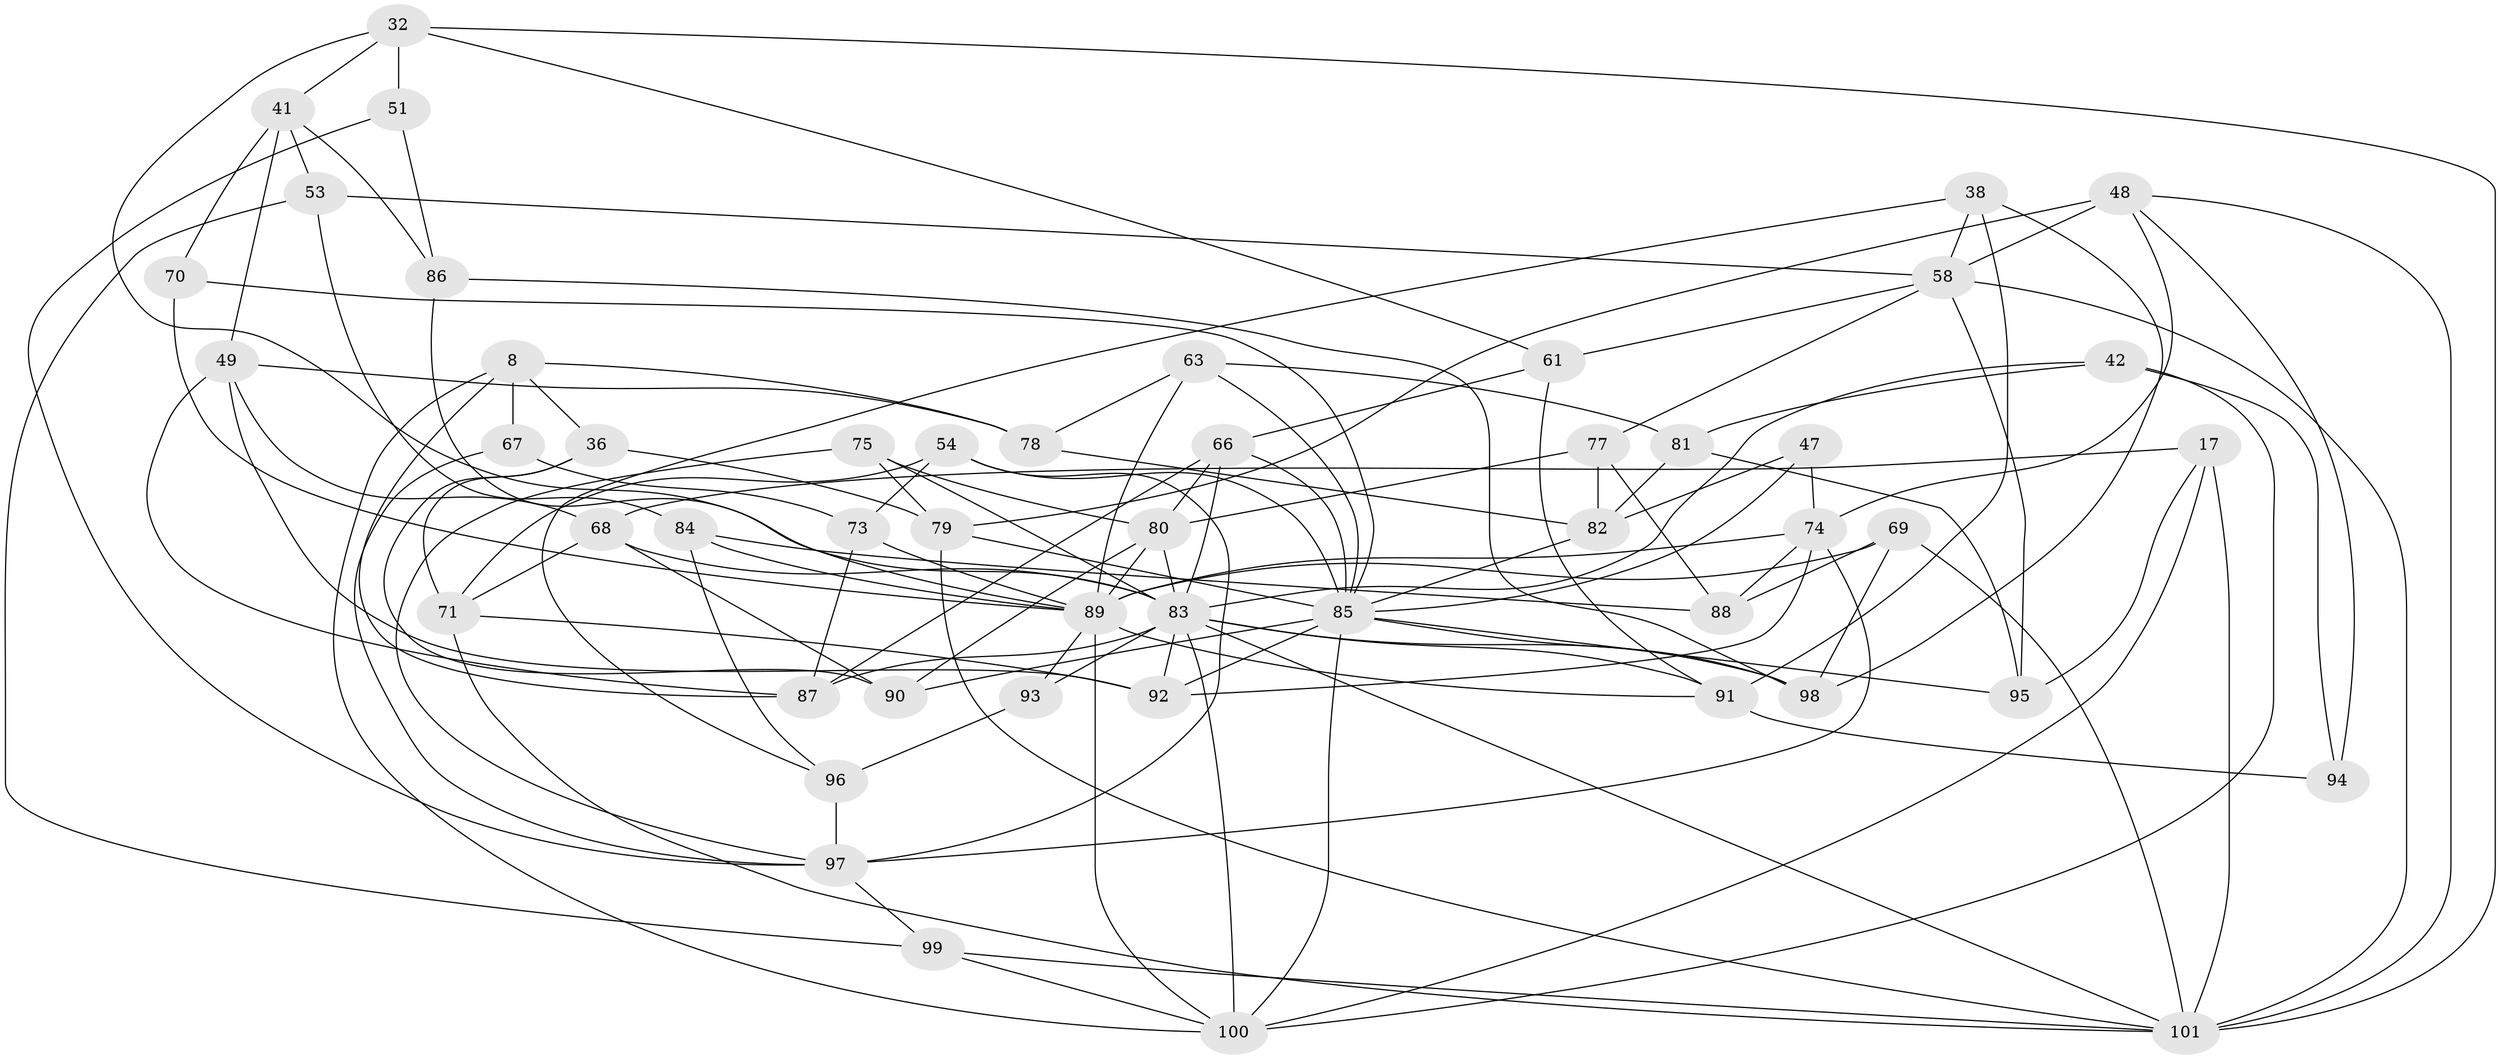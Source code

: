 // original degree distribution, {4: 1.0}
// Generated by graph-tools (version 1.1) at 2025/56/03/09/25 04:56:38]
// undirected, 50 vertices, 125 edges
graph export_dot {
graph [start="1"]
  node [color=gray90,style=filled];
  8 [super="+1"];
  17 [super="+3+9"];
  32 [super="+23"];
  36;
  38;
  41 [super="+14"];
  42;
  47;
  48 [super="+46"];
  49 [super="+29"];
  51;
  53;
  54;
  58 [super="+39"];
  61;
  63;
  66 [super="+45"];
  67;
  68 [super="+40+59"];
  69;
  70;
  71 [super="+56"];
  73;
  74 [super="+72"];
  75;
  77;
  78;
  79 [super="+37"];
  80 [super="+31"];
  81;
  82 [super="+12"];
  83 [super="+26+65+19+21+24+25"];
  84;
  85 [super="+50+55"];
  86;
  87 [super="+57"];
  88;
  89 [super="+11+52+43"];
  90;
  91 [super="+7"];
  92 [super="+76"];
  93;
  94;
  95;
  96 [super="+4"];
  97 [super="+16+28"];
  98 [super="+62"];
  99;
  100 [super="+15+35"];
  101 [super="+64+33"];
  8 -- 36;
  8 -- 67 [weight=2];
  8 -- 100;
  8 -- 78;
  8 -- 87;
  17 -- 95;
  17 -- 100 [weight=2];
  17 -- 68 [weight=2];
  17 -- 101 [weight=3];
  32 -- 41;
  32 -- 61;
  32 -- 51 [weight=2];
  32 -- 83;
  32 -- 101;
  36 -- 71;
  36 -- 90;
  36 -- 79;
  38 -- 58;
  38 -- 91;
  38 -- 96;
  38 -- 98;
  41 -- 86;
  41 -- 70 [weight=2];
  41 -- 53;
  41 -- 49;
  42 -- 94;
  42 -- 81;
  42 -- 83;
  42 -- 100;
  47 -- 82 [weight=2];
  47 -- 74;
  47 -- 85;
  48 -- 58 [weight=2];
  48 -- 74;
  48 -- 94;
  48 -- 101;
  48 -- 79;
  49 -- 68;
  49 -- 92;
  49 -- 78;
  49 -- 87 [weight=2];
  51 -- 86;
  51 -- 97;
  53 -- 58;
  53 -- 84;
  53 -- 99;
  54 -- 73;
  54 -- 97;
  54 -- 71;
  54 -- 85;
  58 -- 61;
  58 -- 77;
  58 -- 95;
  58 -- 101;
  61 -- 91;
  61 -- 66;
  63 -- 81;
  63 -- 78;
  63 -- 85;
  63 -- 89;
  66 -- 83 [weight=2];
  66 -- 87;
  66 -- 85;
  66 -- 80;
  67 -- 73;
  67 -- 97;
  68 -- 83 [weight=4];
  68 -- 71 [weight=2];
  68 -- 90;
  69 -- 88;
  69 -- 98;
  69 -- 89;
  69 -- 101;
  70 -- 85;
  70 -- 89;
  71 -- 92;
  71 -- 101;
  73 -- 87;
  73 -- 89;
  74 -- 88;
  74 -- 89 [weight=3];
  74 -- 92;
  74 -- 97;
  75 -- 79;
  75 -- 97;
  75 -- 83;
  75 -- 80;
  77 -- 88;
  77 -- 80;
  77 -- 82;
  78 -- 82;
  79 -- 101;
  79 -- 85 [weight=2];
  80 -- 89;
  80 -- 83;
  80 -- 90;
  81 -- 95;
  81 -- 82;
  82 -- 85;
  83 -- 87;
  83 -- 98 [weight=2];
  83 -- 92 [weight=2];
  83 -- 91;
  83 -- 93;
  83 -- 101 [weight=2];
  83 -- 100;
  84 -- 89;
  84 -- 88;
  84 -- 96;
  85 -- 90;
  85 -- 92;
  85 -- 100 [weight=2];
  85 -- 98;
  85 -- 95;
  86 -- 98;
  86 -- 89;
  89 -- 91;
  89 -- 93;
  89 -- 100 [weight=2];
  91 -- 94 [weight=2];
  93 -- 96 [weight=2];
  96 -- 97 [weight=2];
  97 -- 99;
  99 -- 100;
  99 -- 101;
}
